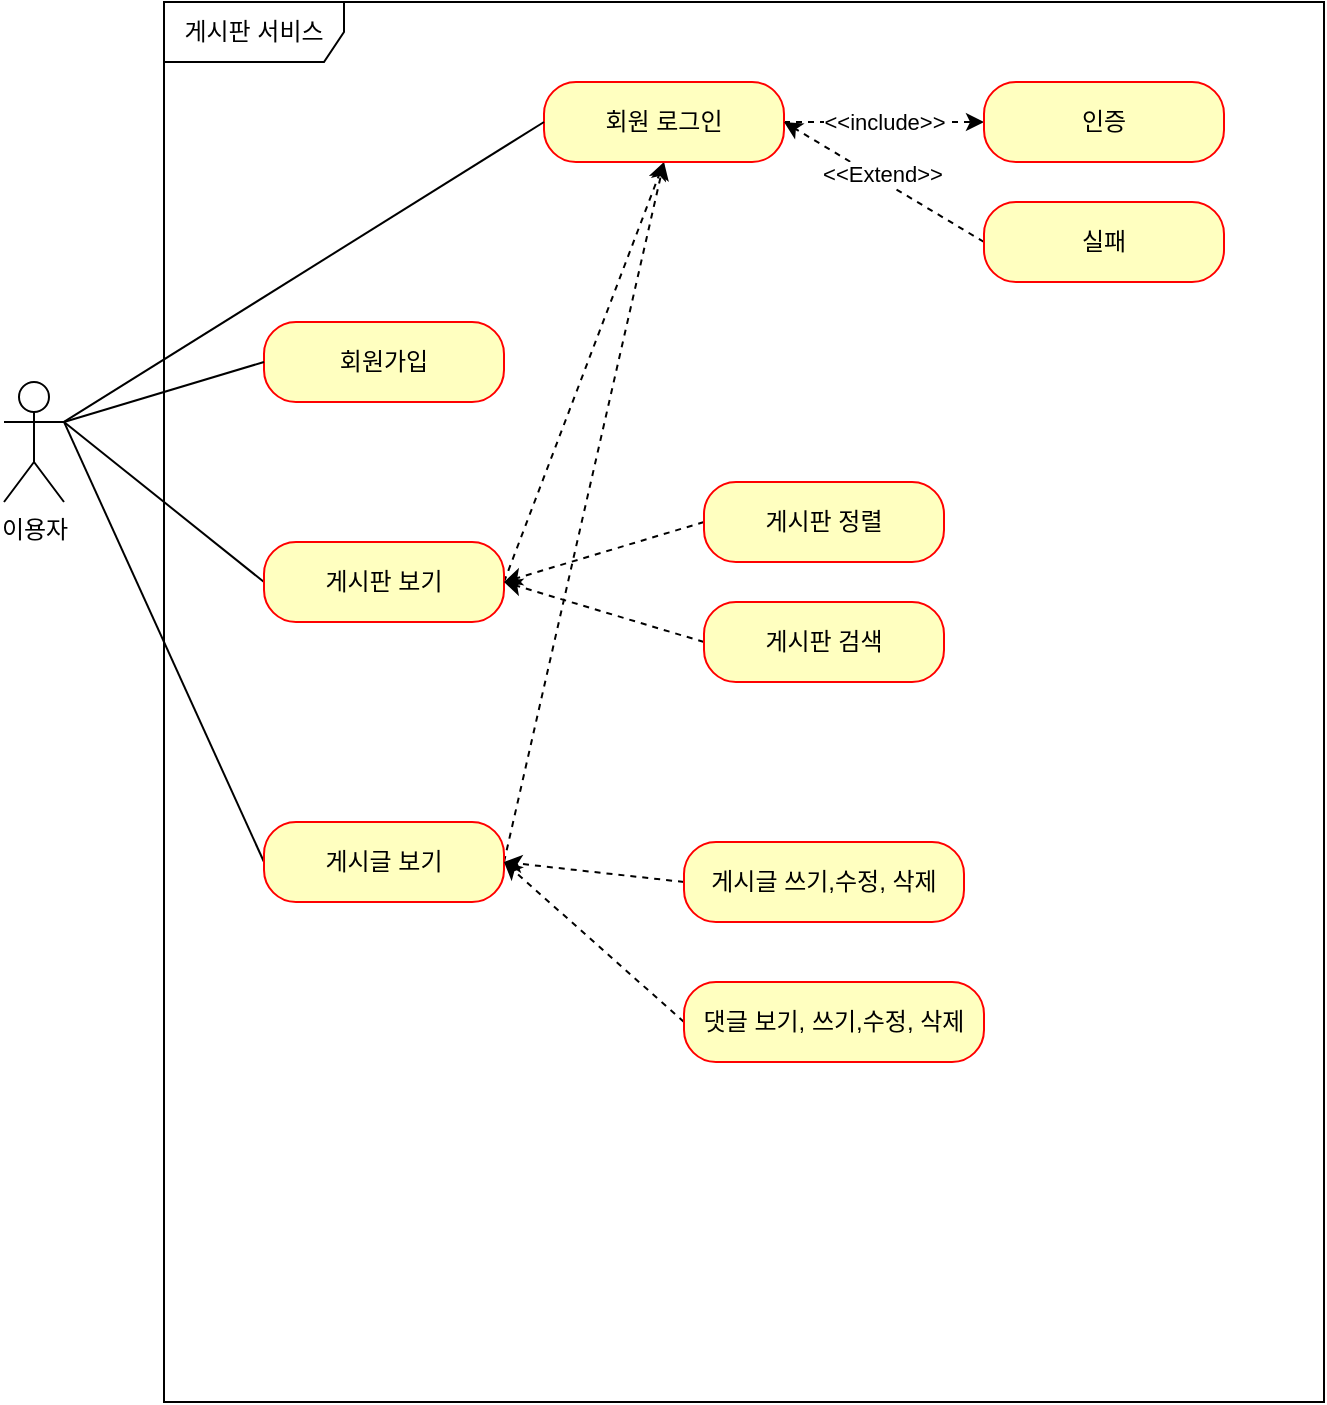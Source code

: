 <mxfile version="24.0.7" type="github">
  <diagram name="페이지-1" id="aRdMTQnewycpoC4uknsR">
    <mxGraphModel dx="934" dy="579" grid="1" gridSize="10" guides="1" tooltips="1" connect="1" arrows="1" fold="1" page="1" pageScale="1" pageWidth="827" pageHeight="1169" math="0" shadow="0">
      <root>
        <mxCell id="0" />
        <mxCell id="1" parent="0" />
        <mxCell id="s_WcLcuwv6BzuaZ0lhy6-1" value="이용자" style="shape=umlActor;verticalLabelPosition=bottom;verticalAlign=top;html=1;outlineConnect=0;" vertex="1" parent="1">
          <mxGeometry x="90" y="220" width="30" height="60" as="geometry" />
        </mxCell>
        <mxCell id="s_WcLcuwv6BzuaZ0lhy6-4" value="게시판 서비스" style="shape=umlFrame;whiteSpace=wrap;html=1;pointerEvents=0;width=90;height=30;" vertex="1" parent="1">
          <mxGeometry x="170" y="30" width="580" height="700" as="geometry" />
        </mxCell>
        <mxCell id="s_WcLcuwv6BzuaZ0lhy6-5" value="회원가입" style="rounded=1;whiteSpace=wrap;html=1;arcSize=40;fontColor=#000000;fillColor=#ffffc0;strokeColor=#ff0000;" vertex="1" parent="1">
          <mxGeometry x="220" y="190" width="120" height="40" as="geometry" />
        </mxCell>
        <mxCell id="s_WcLcuwv6BzuaZ0lhy6-19" style="rounded=0;orthogonalLoop=1;jettySize=auto;html=1;exitX=0;exitY=0.5;exitDx=0;exitDy=0;endArrow=none;endFill=0;entryX=1;entryY=0.333;entryDx=0;entryDy=0;entryPerimeter=0;" edge="1" parent="1" source="s_WcLcuwv6BzuaZ0lhy6-7" target="s_WcLcuwv6BzuaZ0lhy6-1">
          <mxGeometry relative="1" as="geometry">
            <mxPoint x="130" y="255" as="targetPoint" />
            <mxPoint x="210" y="285" as="sourcePoint" />
          </mxGeometry>
        </mxCell>
        <mxCell id="s_WcLcuwv6BzuaZ0lhy6-26" style="rounded=0;orthogonalLoop=1;jettySize=auto;html=1;exitX=1;exitY=0.5;exitDx=0;exitDy=0;entryX=0.5;entryY=1;entryDx=0;entryDy=0;dashed=1;" edge="1" parent="1" source="s_WcLcuwv6BzuaZ0lhy6-7" target="s_WcLcuwv6BzuaZ0lhy6-9">
          <mxGeometry relative="1" as="geometry" />
        </mxCell>
        <mxCell id="s_WcLcuwv6BzuaZ0lhy6-7" value="게시판 보기" style="rounded=1;whiteSpace=wrap;html=1;arcSize=40;fontColor=#000000;fillColor=#ffffc0;strokeColor=#ff0000;" vertex="1" parent="1">
          <mxGeometry x="220" y="300" width="120" height="40" as="geometry" />
        </mxCell>
        <mxCell id="s_WcLcuwv6BzuaZ0lhy6-20" style="rounded=0;orthogonalLoop=1;jettySize=auto;html=1;endArrow=none;endFill=0;exitX=0;exitY=0.5;exitDx=0;exitDy=0;entryX=1;entryY=0.333;entryDx=0;entryDy=0;entryPerimeter=0;" edge="1" parent="1" source="s_WcLcuwv6BzuaZ0lhy6-8" target="s_WcLcuwv6BzuaZ0lhy6-1">
          <mxGeometry relative="1" as="geometry">
            <mxPoint x="130" y="330" as="targetPoint" />
          </mxGeometry>
        </mxCell>
        <mxCell id="s_WcLcuwv6BzuaZ0lhy6-27" style="rounded=0;orthogonalLoop=1;jettySize=auto;html=1;exitX=1;exitY=0.5;exitDx=0;exitDy=0;entryX=0.5;entryY=1;entryDx=0;entryDy=0;dashed=1;" edge="1" parent="1" source="s_WcLcuwv6BzuaZ0lhy6-8" target="s_WcLcuwv6BzuaZ0lhy6-9">
          <mxGeometry relative="1" as="geometry">
            <mxPoint x="460" y="180" as="targetPoint" />
          </mxGeometry>
        </mxCell>
        <mxCell id="s_WcLcuwv6BzuaZ0lhy6-8" value="게시글 보기" style="rounded=1;whiteSpace=wrap;html=1;arcSize=40;fontColor=#000000;fillColor=#ffffc0;strokeColor=#ff0000;" vertex="1" parent="1">
          <mxGeometry x="220" y="440" width="120" height="40" as="geometry" />
        </mxCell>
        <mxCell id="s_WcLcuwv6BzuaZ0lhy6-21" value="&amp;lt;&amp;lt;include&amp;gt;&amp;gt;" style="rounded=0;orthogonalLoop=1;jettySize=auto;html=1;exitX=1;exitY=0.5;exitDx=0;exitDy=0;entryX=0;entryY=0.5;entryDx=0;entryDy=0;endArrow=classic;endFill=1;dashed=1;" edge="1" parent="1" source="s_WcLcuwv6BzuaZ0lhy6-9" target="s_WcLcuwv6BzuaZ0lhy6-10">
          <mxGeometry relative="1" as="geometry" />
        </mxCell>
        <mxCell id="s_WcLcuwv6BzuaZ0lhy6-9" value="회원 로그인" style="rounded=1;whiteSpace=wrap;html=1;arcSize=40;fontColor=#000000;fillColor=#ffffc0;strokeColor=#ff0000;" vertex="1" parent="1">
          <mxGeometry x="360" y="70" width="120" height="40" as="geometry" />
        </mxCell>
        <mxCell id="s_WcLcuwv6BzuaZ0lhy6-10" value="인증" style="rounded=1;whiteSpace=wrap;html=1;arcSize=40;fontColor=#000000;fillColor=#ffffc0;strokeColor=#ff0000;" vertex="1" parent="1">
          <mxGeometry x="580" y="70" width="120" height="40" as="geometry" />
        </mxCell>
        <mxCell id="s_WcLcuwv6BzuaZ0lhy6-23" style="rounded=0;orthogonalLoop=1;jettySize=auto;html=1;exitX=0;exitY=0.5;exitDx=0;exitDy=0;entryX=1;entryY=0.5;entryDx=0;entryDy=0;dashed=1;" edge="1" parent="1" source="s_WcLcuwv6BzuaZ0lhy6-11" target="s_WcLcuwv6BzuaZ0lhy6-9">
          <mxGeometry relative="1" as="geometry">
            <mxPoint x="611" y="240" as="sourcePoint" />
            <mxPoint x="521" y="160" as="targetPoint" />
          </mxGeometry>
        </mxCell>
        <mxCell id="s_WcLcuwv6BzuaZ0lhy6-24" value="&amp;lt;&amp;lt;Extend&amp;gt;&amp;gt;" style="edgeLabel;html=1;align=center;verticalAlign=middle;resizable=0;points=[];" vertex="1" connectable="0" parent="s_WcLcuwv6BzuaZ0lhy6-23">
          <mxGeometry x="0.065" y="-3" relative="1" as="geometry">
            <mxPoint as="offset" />
          </mxGeometry>
        </mxCell>
        <mxCell id="s_WcLcuwv6BzuaZ0lhy6-11" value="실패" style="rounded=1;whiteSpace=wrap;html=1;arcSize=40;fontColor=#000000;fillColor=#ffffc0;strokeColor=#ff0000;" vertex="1" parent="1">
          <mxGeometry x="580" y="130" width="120" height="40" as="geometry" />
        </mxCell>
        <mxCell id="s_WcLcuwv6BzuaZ0lhy6-28" style="rounded=0;orthogonalLoop=1;jettySize=auto;html=1;exitX=0;exitY=0.5;exitDx=0;exitDy=0;dashed=1;entryX=1;entryY=0.5;entryDx=0;entryDy=0;" edge="1" parent="1" source="s_WcLcuwv6BzuaZ0lhy6-12" target="s_WcLcuwv6BzuaZ0lhy6-7">
          <mxGeometry relative="1" as="geometry">
            <mxPoint x="320.0" y="440" as="targetPoint" />
          </mxGeometry>
        </mxCell>
        <mxCell id="s_WcLcuwv6BzuaZ0lhy6-12" value="게시판 정렬" style="rounded=1;whiteSpace=wrap;html=1;arcSize=40;fontColor=#000000;fillColor=#ffffc0;strokeColor=#ff0000;" vertex="1" parent="1">
          <mxGeometry x="440" y="270" width="120" height="40" as="geometry" />
        </mxCell>
        <mxCell id="s_WcLcuwv6BzuaZ0lhy6-29" style="rounded=0;orthogonalLoop=1;jettySize=auto;html=1;exitX=0;exitY=0.5;exitDx=0;exitDy=0;entryX=1;entryY=0.5;entryDx=0;entryDy=0;dashed=1;" edge="1" parent="1" source="s_WcLcuwv6BzuaZ0lhy6-13" target="s_WcLcuwv6BzuaZ0lhy6-7">
          <mxGeometry relative="1" as="geometry" />
        </mxCell>
        <mxCell id="s_WcLcuwv6BzuaZ0lhy6-13" value="게시판 검색" style="rounded=1;whiteSpace=wrap;html=1;arcSize=40;fontColor=#000000;fillColor=#ffffc0;strokeColor=#ff0000;" vertex="1" parent="1">
          <mxGeometry x="440" y="330" width="120" height="40" as="geometry" />
        </mxCell>
        <mxCell id="s_WcLcuwv6BzuaZ0lhy6-33" style="rounded=0;orthogonalLoop=1;jettySize=auto;html=1;exitX=0;exitY=0.5;exitDx=0;exitDy=0;entryX=1;entryY=0.5;entryDx=0;entryDy=0;dashed=1;" edge="1" parent="1" source="s_WcLcuwv6BzuaZ0lhy6-14" target="s_WcLcuwv6BzuaZ0lhy6-8">
          <mxGeometry relative="1" as="geometry" />
        </mxCell>
        <mxCell id="s_WcLcuwv6BzuaZ0lhy6-14" value="게시글 쓰기,수정, 삭제" style="rounded=1;whiteSpace=wrap;html=1;arcSize=40;fontColor=#000000;fillColor=#ffffc0;strokeColor=#ff0000;" vertex="1" parent="1">
          <mxGeometry x="430" y="450" width="140" height="40" as="geometry" />
        </mxCell>
        <mxCell id="s_WcLcuwv6BzuaZ0lhy6-34" style="rounded=0;orthogonalLoop=1;jettySize=auto;html=1;exitX=0;exitY=0.5;exitDx=0;exitDy=0;entryX=1;entryY=0.5;entryDx=0;entryDy=0;dashed=1;" edge="1" parent="1" source="s_WcLcuwv6BzuaZ0lhy6-15" target="s_WcLcuwv6BzuaZ0lhy6-8">
          <mxGeometry relative="1" as="geometry">
            <mxPoint x="340.0" y="460" as="targetPoint" />
          </mxGeometry>
        </mxCell>
        <mxCell id="s_WcLcuwv6BzuaZ0lhy6-15" value="댓글 보기, 쓰기,수정, 삭제" style="rounded=1;whiteSpace=wrap;html=1;arcSize=40;fontColor=#000000;fillColor=#ffffc0;strokeColor=#ff0000;" vertex="1" parent="1">
          <mxGeometry x="430" y="520" width="150" height="40" as="geometry" />
        </mxCell>
        <mxCell id="s_WcLcuwv6BzuaZ0lhy6-16" style="rounded=0;orthogonalLoop=1;jettySize=auto;html=1;entryX=1;entryY=0.333;entryDx=0;entryDy=0;entryPerimeter=0;endArrow=none;endFill=0;exitX=0;exitY=0.5;exitDx=0;exitDy=0;" edge="1" parent="1" source="s_WcLcuwv6BzuaZ0lhy6-5" target="s_WcLcuwv6BzuaZ0lhy6-1">
          <mxGeometry relative="1" as="geometry" />
        </mxCell>
        <mxCell id="s_WcLcuwv6BzuaZ0lhy6-17" style="rounded=0;orthogonalLoop=1;jettySize=auto;html=1;entryX=1;entryY=0.333;entryDx=0;entryDy=0;entryPerimeter=0;endArrow=none;endFill=0;exitX=0;exitY=0.5;exitDx=0;exitDy=0;" edge="1" parent="1" source="s_WcLcuwv6BzuaZ0lhy6-9" target="s_WcLcuwv6BzuaZ0lhy6-1">
          <mxGeometry relative="1" as="geometry" />
        </mxCell>
      </root>
    </mxGraphModel>
  </diagram>
</mxfile>
